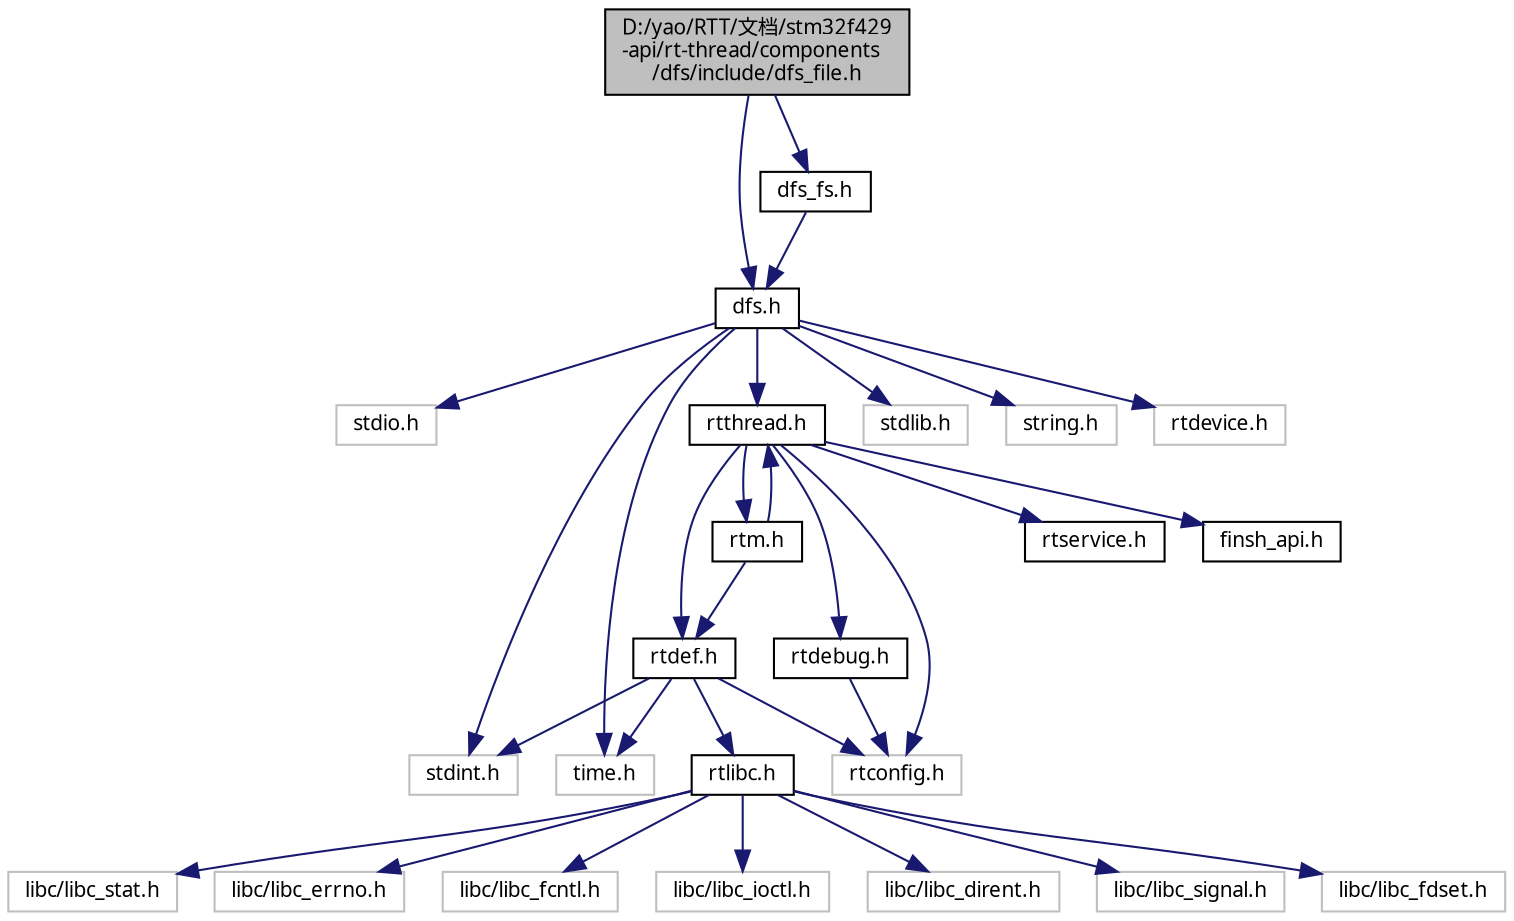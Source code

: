 digraph "D:/yao/RTT/文档/stm32f429-api/rt-thread/components/dfs/include/dfs_file.h"
{
  edge [fontname="FreeSans.ttf",fontsize="10",labelfontname="FreeSans.ttf",labelfontsize="10"];
  node [fontname="FreeSans.ttf",fontsize="10",shape=record];
  Node1 [label="D:/yao/RTT/文档/stm32f429\l-api/rt-thread/components\l/dfs/include/dfs_file.h",height=0.2,width=0.4,color="black", fillcolor="grey75", style="filled", fontcolor="black"];
  Node1 -> Node2 [color="midnightblue",fontsize="10",style="solid",fontname="FreeSans.ttf"];
  Node2 [label="dfs.h",height=0.2,width=0.4,color="black", fillcolor="white", style="filled",URL="$dfs_8h.html"];
  Node2 -> Node3 [color="midnightblue",fontsize="10",style="solid",fontname="FreeSans.ttf"];
  Node3 [label="stdio.h",height=0.2,width=0.4,color="grey75", fillcolor="white", style="filled"];
  Node2 -> Node4 [color="midnightblue",fontsize="10",style="solid",fontname="FreeSans.ttf"];
  Node4 [label="stdint.h",height=0.2,width=0.4,color="grey75", fillcolor="white", style="filled"];
  Node2 -> Node5 [color="midnightblue",fontsize="10",style="solid",fontname="FreeSans.ttf"];
  Node5 [label="stdlib.h",height=0.2,width=0.4,color="grey75", fillcolor="white", style="filled"];
  Node2 -> Node6 [color="midnightblue",fontsize="10",style="solid",fontname="FreeSans.ttf"];
  Node6 [label="string.h",height=0.2,width=0.4,color="grey75", fillcolor="white", style="filled"];
  Node2 -> Node7 [color="midnightblue",fontsize="10",style="solid",fontname="FreeSans.ttf"];
  Node7 [label="time.h",height=0.2,width=0.4,color="grey75", fillcolor="white", style="filled"];
  Node2 -> Node8 [color="midnightblue",fontsize="10",style="solid",fontname="FreeSans.ttf"];
  Node8 [label="rtthread.h",height=0.2,width=0.4,color="black", fillcolor="white", style="filled",URL="$rtthread_8h.html"];
  Node8 -> Node9 [color="midnightblue",fontsize="10",style="solid",fontname="FreeSans.ttf"];
  Node9 [label="rtconfig.h",height=0.2,width=0.4,color="grey75", fillcolor="white", style="filled"];
  Node8 -> Node10 [color="midnightblue",fontsize="10",style="solid",fontname="FreeSans.ttf"];
  Node10 [label="rtdebug.h",height=0.2,width=0.4,color="black", fillcolor="white", style="filled",URL="$rtdebug_8h.html"];
  Node10 -> Node9 [color="midnightblue",fontsize="10",style="solid",fontname="FreeSans.ttf"];
  Node8 -> Node11 [color="midnightblue",fontsize="10",style="solid",fontname="FreeSans.ttf"];
  Node11 [label="rtdef.h",height=0.2,width=0.4,color="black", fillcolor="white", style="filled",URL="$rtdef_8h.html"];
  Node11 -> Node9 [color="midnightblue",fontsize="10",style="solid",fontname="FreeSans.ttf"];
  Node11 -> Node12 [color="midnightblue",fontsize="10",style="solid",fontname="FreeSans.ttf"];
  Node12 [label="rtlibc.h",height=0.2,width=0.4,color="black", fillcolor="white", style="filled",URL="$rtlibc_8h.html"];
  Node12 -> Node13 [color="midnightblue",fontsize="10",style="solid",fontname="FreeSans.ttf"];
  Node13 [label="libc/libc_stat.h",height=0.2,width=0.4,color="grey75", fillcolor="white", style="filled"];
  Node12 -> Node14 [color="midnightblue",fontsize="10",style="solid",fontname="FreeSans.ttf"];
  Node14 [label="libc/libc_errno.h",height=0.2,width=0.4,color="grey75", fillcolor="white", style="filled"];
  Node12 -> Node15 [color="midnightblue",fontsize="10",style="solid",fontname="FreeSans.ttf"];
  Node15 [label="libc/libc_fcntl.h",height=0.2,width=0.4,color="grey75", fillcolor="white", style="filled"];
  Node12 -> Node16 [color="midnightblue",fontsize="10",style="solid",fontname="FreeSans.ttf"];
  Node16 [label="libc/libc_ioctl.h",height=0.2,width=0.4,color="grey75", fillcolor="white", style="filled"];
  Node12 -> Node17 [color="midnightblue",fontsize="10",style="solid",fontname="FreeSans.ttf"];
  Node17 [label="libc/libc_dirent.h",height=0.2,width=0.4,color="grey75", fillcolor="white", style="filled"];
  Node12 -> Node18 [color="midnightblue",fontsize="10",style="solid",fontname="FreeSans.ttf"];
  Node18 [label="libc/libc_signal.h",height=0.2,width=0.4,color="grey75", fillcolor="white", style="filled"];
  Node12 -> Node19 [color="midnightblue",fontsize="10",style="solid",fontname="FreeSans.ttf"];
  Node19 [label="libc/libc_fdset.h",height=0.2,width=0.4,color="grey75", fillcolor="white", style="filled"];
  Node11 -> Node4 [color="midnightblue",fontsize="10",style="solid",fontname="FreeSans.ttf"];
  Node11 -> Node7 [color="midnightblue",fontsize="10",style="solid",fontname="FreeSans.ttf"];
  Node8 -> Node20 [color="midnightblue",fontsize="10",style="solid",fontname="FreeSans.ttf"];
  Node20 [label="rtservice.h",height=0.2,width=0.4,color="black", fillcolor="white", style="filled",URL="$rtservice_8h.html"];
  Node8 -> Node21 [color="midnightblue",fontsize="10",style="solid",fontname="FreeSans.ttf"];
  Node21 [label="rtm.h",height=0.2,width=0.4,color="black", fillcolor="white", style="filled",URL="$rtm_8h.html"];
  Node21 -> Node11 [color="midnightblue",fontsize="10",style="solid",fontname="FreeSans.ttf"];
  Node21 -> Node8 [color="midnightblue",fontsize="10",style="solid",fontname="FreeSans.ttf"];
  Node8 -> Node22 [color="midnightblue",fontsize="10",style="solid",fontname="FreeSans.ttf"];
  Node22 [label="finsh_api.h",height=0.2,width=0.4,color="black", fillcolor="white", style="filled",URL="$finsh__api_8h.html"];
  Node2 -> Node23 [color="midnightblue",fontsize="10",style="solid",fontname="FreeSans.ttf"];
  Node23 [label="rtdevice.h",height=0.2,width=0.4,color="grey75", fillcolor="white", style="filled"];
  Node1 -> Node24 [color="midnightblue",fontsize="10",style="solid",fontname="FreeSans.ttf"];
  Node24 [label="dfs_fs.h",height=0.2,width=0.4,color="black", fillcolor="white", style="filled",URL="$dfs__fs_8h.html"];
  Node24 -> Node2 [color="midnightblue",fontsize="10",style="solid",fontname="FreeSans.ttf"];
}
